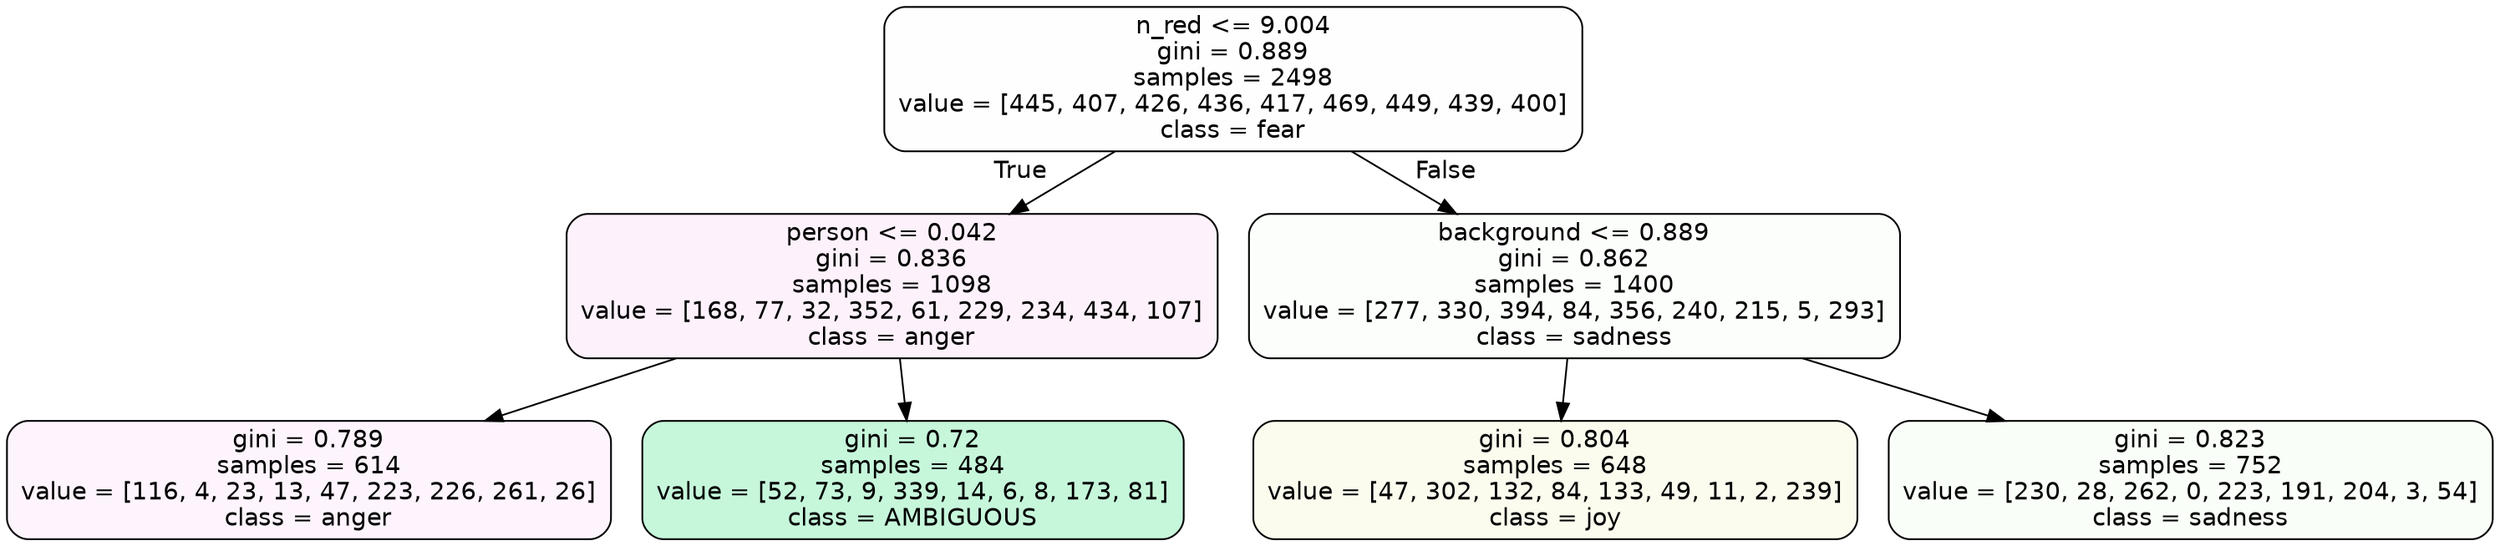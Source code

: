 digraph Tree {
node [shape=box, style="filled, rounded", color="black", fontname=helvetica] ;
edge [fontname=helvetica] ;
0 [label="n_red <= 9.004\ngini = 0.889\nsamples = 2498\nvalue = [445, 407, 426, 436, 417, 469, 449, 439, 400]\nclass = fear", fillcolor="#3964e501"] ;
1 [label="person <= 0.042\ngini = 0.836\nsamples = 1098\nvalue = [168, 77, 32, 352, 61, 229, 234, 434, 107]\nclass = anger", fillcolor="#e539d710"] ;
0 -> 1 [labeldistance=2.5, labelangle=45, headlabel="True"] ;
2 [label="gini = 0.789\nsamples = 614\nvalue = [116, 4, 23, 13, 47, 223, 226, 261, 26]\nclass = anger", fillcolor="#e539d70d"] ;
1 -> 2 ;
3 [label="gini = 0.72\nsamples = 484\nvalue = [52, 73, 9, 339, 14, 6, 8, 173, 81]\nclass = AMBIGUOUS", fillcolor="#39e58149"] ;
1 -> 3 ;
4 [label="background <= 0.889\ngini = 0.862\nsamples = 1400\nvalue = [277, 330, 394, 84, 356, 240, 215, 5, 293]\nclass = sadness", fillcolor="#64e53905"] ;
0 -> 4 [labeldistance=2.5, labelangle=-45, headlabel="False"] ;
5 [label="gini = 0.804\nsamples = 648\nvalue = [47, 302, 132, 84, 133, 49, 11, 2, 239]\nclass = joy", fillcolor="#d7e53915"] ;
4 -> 5 ;
6 [label="gini = 0.823\nsamples = 752\nvalue = [230, 28, 262, 0, 223, 191, 204, 3, 54]\nclass = sadness", fillcolor="#64e53908"] ;
4 -> 6 ;
}